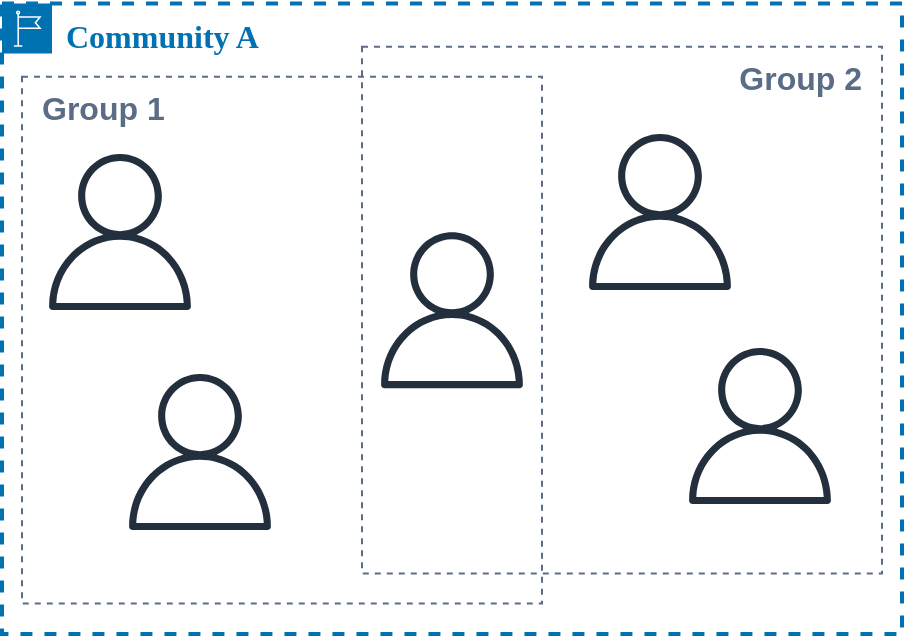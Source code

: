 <mxfile version="28.2.3">
  <diagram id="prtHgNgQTEPvFCAcTncT" name="Page-1">
    <mxGraphModel dx="1773" dy="548" grid="1" gridSize="10" guides="1" tooltips="1" connect="1" arrows="1" fold="1" page="1" pageScale="1" pageWidth="827" pageHeight="1169" math="0" shadow="0">
      <root>
        <mxCell id="0" />
        <mxCell id="1" parent="0" />
        <mxCell id="iK-NEFrNJ9JzUZttqXqQ-23" value="&lt;font color=&quot;#0072b2&quot;&gt;Community A&lt;br&gt;&lt;/font&gt;" style="points=[[0,0],[0.25,0],[0.5,0],[0.75,0],[1,0],[1,0.25],[1,0.5],[1,0.75],[1,1],[0.75,1],[0.5,1],[0.25,1],[0,1],[0,0.75],[0,0.5],[0,0.25]];outlineConnect=0;gradientColor=none;html=1;whiteSpace=wrap;fontSize=16;fontStyle=1;container=1;pointerEvents=0;collapsible=0;recursiveResize=0;shape=mxgraph.aws4.group;grIcon=mxgraph.aws4.group_region;strokeColor=#0072B2;fillColor=none;verticalAlign=top;align=left;spacingLeft=30;fontColor=#165A97;dashed=1;fontFamily=PT Sans;fontSource=https%3A%2F%2Ffonts.googleapis.com%2Fcss%3Ffamily%3DPT%2BSans;strokeWidth=2;perimeterSpacing=0;" parent="1" vertex="1">
          <mxGeometry x="-70" y="334.78" width="450" height="315.22" as="geometry" />
        </mxCell>
        <mxCell id="dOe_rNZvm3Vo3-S5fdjW-30" value="Group 1" style="fillColor=none;strokeColor=#5A6C86;dashed=1;verticalAlign=top;fontStyle=1;fontColor=#5A6C86;whiteSpace=wrap;html=1;fontSize=16;align=left;spacingLeft=8;" vertex="1" parent="iK-NEFrNJ9JzUZttqXqQ-23">
          <mxGeometry x="10" y="36.61" width="260" height="263.39" as="geometry" />
        </mxCell>
        <mxCell id="dOe_rNZvm3Vo3-S5fdjW-28" value="" style="sketch=0;outlineConnect=0;fontColor=#232F3E;gradientColor=none;fillColor=#232F3D;strokeColor=none;dashed=0;verticalLabelPosition=bottom;verticalAlign=top;align=center;html=1;fontSize=12;fontStyle=0;aspect=fixed;pointerEvents=1;shape=mxgraph.aws4.user;" vertex="1" parent="iK-NEFrNJ9JzUZttqXqQ-23">
          <mxGeometry x="20" y="75.22" width="78" height="78" as="geometry" />
        </mxCell>
        <mxCell id="dOe_rNZvm3Vo3-S5fdjW-31" value="" style="sketch=0;outlineConnect=0;fontColor=#232F3E;gradientColor=none;fillColor=#232F3D;strokeColor=none;dashed=0;verticalLabelPosition=bottom;verticalAlign=top;align=center;html=1;fontSize=12;fontStyle=0;aspect=fixed;pointerEvents=1;shape=mxgraph.aws4.user;" vertex="1" parent="iK-NEFrNJ9JzUZttqXqQ-23">
          <mxGeometry x="60" y="185.22" width="78" height="78" as="geometry" />
        </mxCell>
        <mxCell id="dOe_rNZvm3Vo3-S5fdjW-32" value="Group 2" style="fillColor=none;strokeColor=#5A6C86;dashed=1;verticalAlign=top;fontStyle=1;fontColor=light-dark(#5A6C86,#9999FF);whiteSpace=wrap;html=1;fontSize=16;align=right;spacingRight=8;" vertex="1" parent="iK-NEFrNJ9JzUZttqXqQ-23">
          <mxGeometry x="180" y="21.61" width="260" height="263.39" as="geometry" />
        </mxCell>
        <mxCell id="dOe_rNZvm3Vo3-S5fdjW-33" value="" style="sketch=0;outlineConnect=0;fontColor=#232F3E;gradientColor=none;fillColor=#232F3D;strokeColor=none;dashed=0;verticalLabelPosition=bottom;verticalAlign=top;align=center;html=1;fontSize=12;fontStyle=0;aspect=fixed;pointerEvents=1;shape=mxgraph.aws4.user;" vertex="1" parent="iK-NEFrNJ9JzUZttqXqQ-23">
          <mxGeometry x="186" y="114.31" width="78" height="78" as="geometry" />
        </mxCell>
        <mxCell id="dOe_rNZvm3Vo3-S5fdjW-34" value="" style="sketch=0;outlineConnect=0;fontColor=#232F3E;gradientColor=none;fillColor=#232F3D;strokeColor=none;dashed=0;verticalLabelPosition=bottom;verticalAlign=top;align=center;html=1;fontSize=12;fontStyle=0;aspect=fixed;pointerEvents=1;shape=mxgraph.aws4.user;" vertex="1" parent="iK-NEFrNJ9JzUZttqXqQ-23">
          <mxGeometry x="290" y="65.22" width="78" height="78" as="geometry" />
        </mxCell>
        <mxCell id="dOe_rNZvm3Vo3-S5fdjW-35" value="" style="sketch=0;outlineConnect=0;fontColor=#232F3E;gradientColor=none;fillColor=#232F3D;strokeColor=none;dashed=0;verticalLabelPosition=bottom;verticalAlign=top;align=center;html=1;fontSize=12;fontStyle=0;aspect=fixed;pointerEvents=1;shape=mxgraph.aws4.user;" vertex="1" parent="iK-NEFrNJ9JzUZttqXqQ-23">
          <mxGeometry x="340" y="172.22" width="78" height="78" as="geometry" />
        </mxCell>
      </root>
    </mxGraphModel>
  </diagram>
</mxfile>
